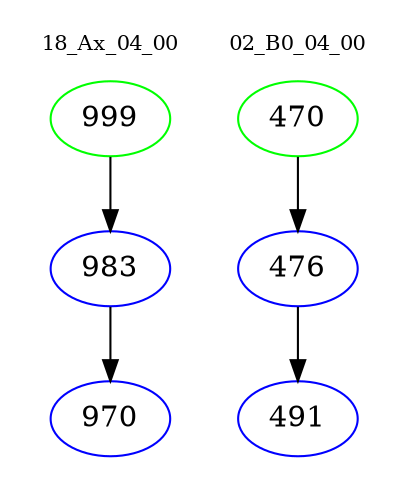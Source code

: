 digraph{
subgraph cluster_0 {
color = white
label = "18_Ax_04_00";
fontsize=10;
T0_999 [label="999", color="green"]
T0_999 -> T0_983 [color="black"]
T0_983 [label="983", color="blue"]
T0_983 -> T0_970 [color="black"]
T0_970 [label="970", color="blue"]
}
subgraph cluster_1 {
color = white
label = "02_B0_04_00";
fontsize=10;
T1_470 [label="470", color="green"]
T1_470 -> T1_476 [color="black"]
T1_476 [label="476", color="blue"]
T1_476 -> T1_491 [color="black"]
T1_491 [label="491", color="blue"]
}
}
